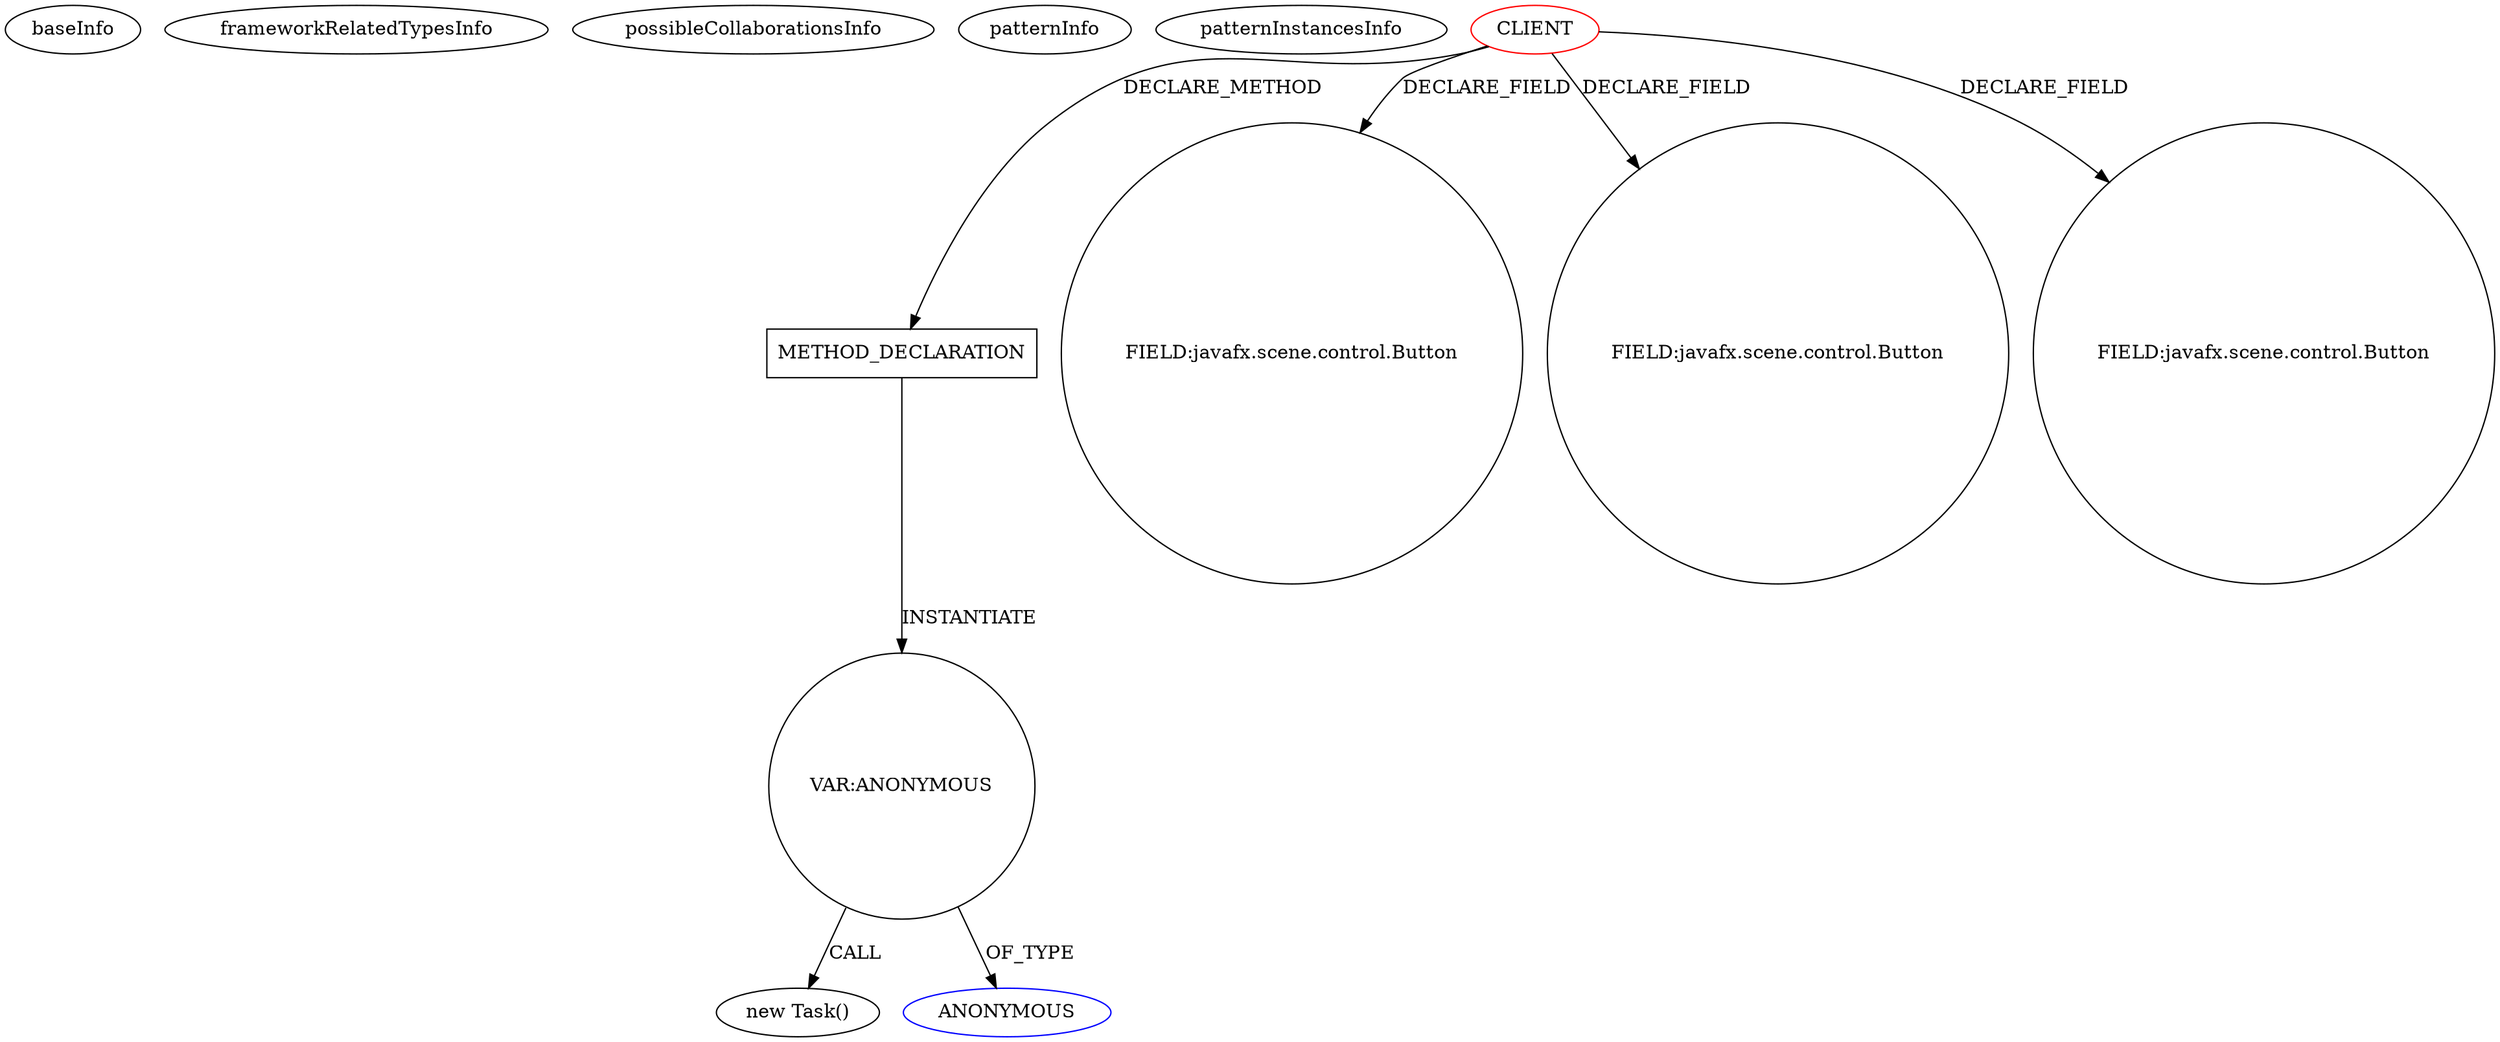 digraph {
baseInfo[graphId=2087,category="pattern",isAnonymous=false,possibleRelation=false]
frameworkRelatedTypesInfo[]
possibleCollaborationsInfo[]
patternInfo[frequency=2.0,patternRootClient=0]
patternInstancesInfo[0="sk44-javafx-mirroring-tool~/sk44-javafx-mirroring-tool/javafx-mirroring-tool-master/src/main/java/sk44/mirroringtool/MainWindowController.java~MainWindowController~4211",1="sandeepb-CiscoECG~/sandeepb-CiscoECG/CiscoECG-master/src/ciscoECGFrontend/MyController.java~MyController~4063"]
170[label="new Task()",vertexType="CONSTRUCTOR_CALL",isFrameworkType=false]
171[label="VAR:ANONYMOUS",vertexType="VARIABLE_EXPRESION",isFrameworkType=false,shape=circle]
172[label="ANONYMOUS",vertexType="REFERENCE_ANONYMOUS_DECLARATION",isFrameworkType=false,color=blue]
64[label="METHOD_DECLARATION",vertexType="CLIENT_METHOD_DECLARATION",isFrameworkType=false,shape=box]
0[label="CLIENT",vertexType="ROOT_CLIENT_CLASS_DECLARATION",isFrameworkType=false,color=red]
40[label="FIELD:javafx.scene.control.Button",vertexType="FIELD_DECLARATION",isFrameworkType=false,shape=circle]
36[label="FIELD:javafx.scene.control.Button",vertexType="FIELD_DECLARATION",isFrameworkType=false,shape=circle]
38[label="FIELD:javafx.scene.control.Button",vertexType="FIELD_DECLARATION",isFrameworkType=false,shape=circle]
0->38[label="DECLARE_FIELD"]
0->36[label="DECLARE_FIELD"]
64->171[label="INSTANTIATE"]
171->172[label="OF_TYPE"]
0->40[label="DECLARE_FIELD"]
171->170[label="CALL"]
0->64[label="DECLARE_METHOD"]
}
